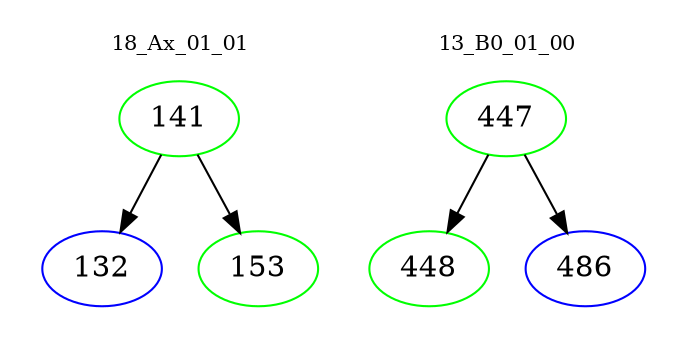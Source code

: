 digraph{
subgraph cluster_0 {
color = white
label = "18_Ax_01_01";
fontsize=10;
T0_141 [label="141", color="green"]
T0_141 -> T0_132 [color="black"]
T0_132 [label="132", color="blue"]
T0_141 -> T0_153 [color="black"]
T0_153 [label="153", color="green"]
}
subgraph cluster_1 {
color = white
label = "13_B0_01_00";
fontsize=10;
T1_447 [label="447", color="green"]
T1_447 -> T1_448 [color="black"]
T1_448 [label="448", color="green"]
T1_447 -> T1_486 [color="black"]
T1_486 [label="486", color="blue"]
}
}

